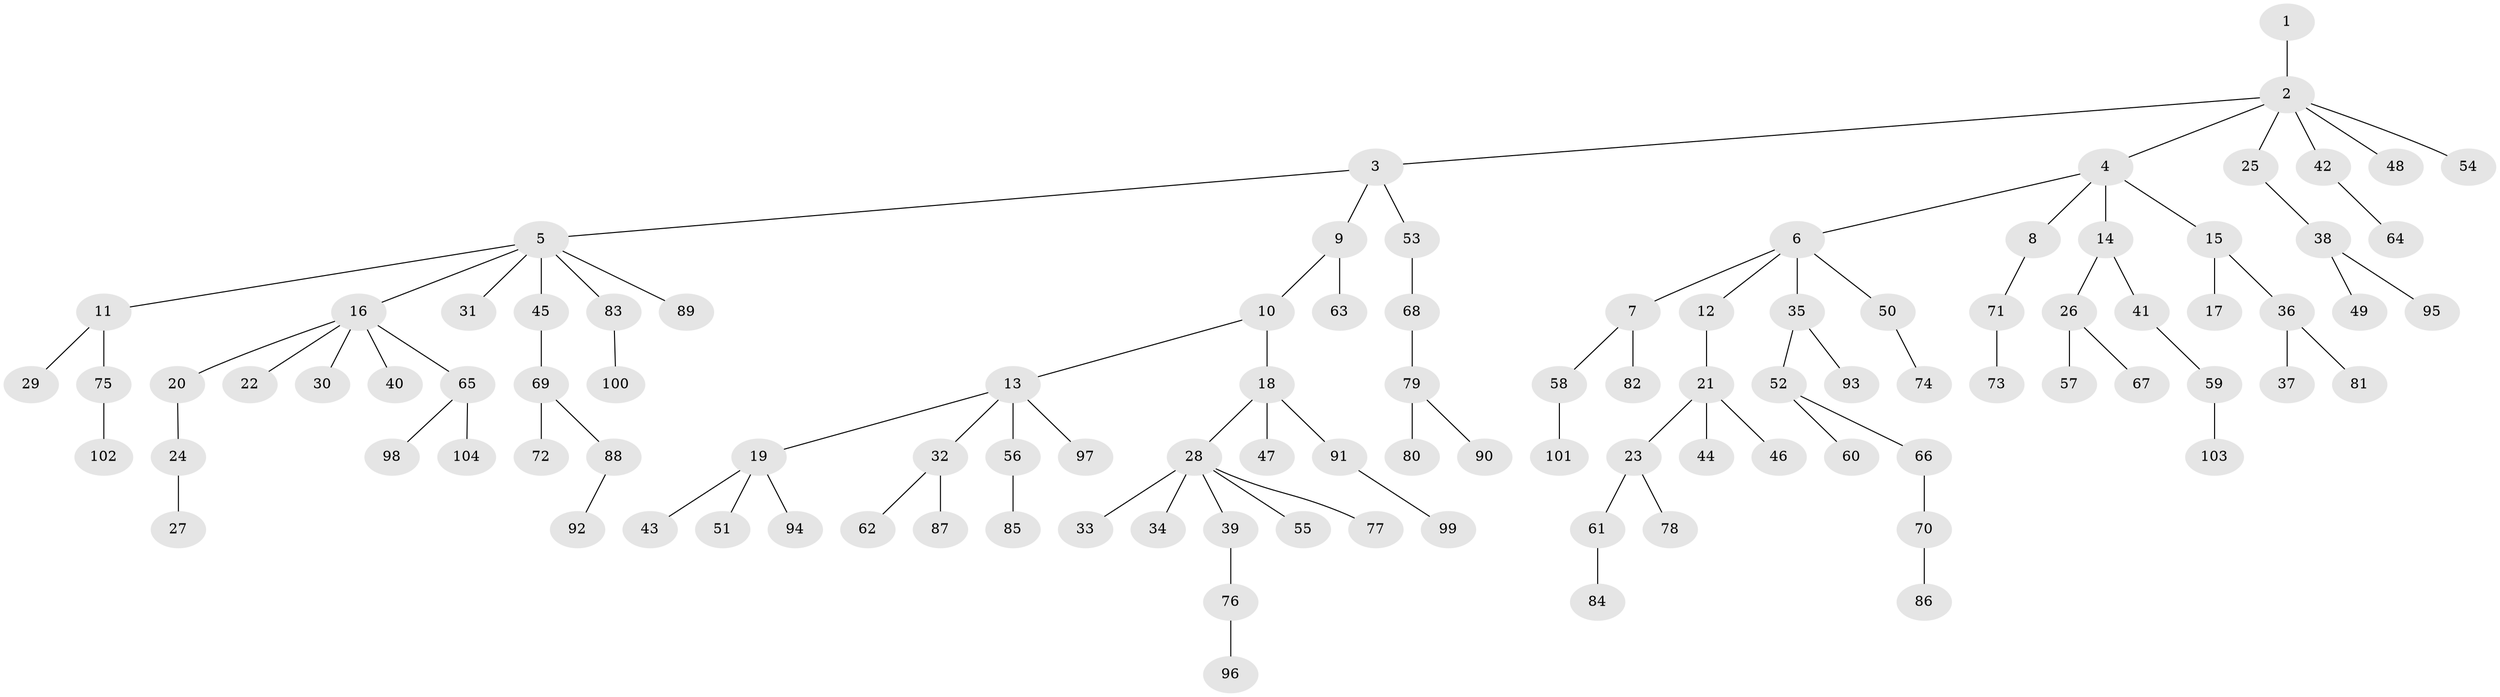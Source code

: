 // Generated by graph-tools (version 1.1) at 2025/11/02/27/25 16:11:27]
// undirected, 104 vertices, 103 edges
graph export_dot {
graph [start="1"]
  node [color=gray90,style=filled];
  1;
  2;
  3;
  4;
  5;
  6;
  7;
  8;
  9;
  10;
  11;
  12;
  13;
  14;
  15;
  16;
  17;
  18;
  19;
  20;
  21;
  22;
  23;
  24;
  25;
  26;
  27;
  28;
  29;
  30;
  31;
  32;
  33;
  34;
  35;
  36;
  37;
  38;
  39;
  40;
  41;
  42;
  43;
  44;
  45;
  46;
  47;
  48;
  49;
  50;
  51;
  52;
  53;
  54;
  55;
  56;
  57;
  58;
  59;
  60;
  61;
  62;
  63;
  64;
  65;
  66;
  67;
  68;
  69;
  70;
  71;
  72;
  73;
  74;
  75;
  76;
  77;
  78;
  79;
  80;
  81;
  82;
  83;
  84;
  85;
  86;
  87;
  88;
  89;
  90;
  91;
  92;
  93;
  94;
  95;
  96;
  97;
  98;
  99;
  100;
  101;
  102;
  103;
  104;
  1 -- 2;
  2 -- 3;
  2 -- 4;
  2 -- 25;
  2 -- 42;
  2 -- 48;
  2 -- 54;
  3 -- 5;
  3 -- 9;
  3 -- 53;
  4 -- 6;
  4 -- 8;
  4 -- 14;
  4 -- 15;
  5 -- 11;
  5 -- 16;
  5 -- 31;
  5 -- 45;
  5 -- 83;
  5 -- 89;
  6 -- 7;
  6 -- 12;
  6 -- 35;
  6 -- 50;
  7 -- 58;
  7 -- 82;
  8 -- 71;
  9 -- 10;
  9 -- 63;
  10 -- 13;
  10 -- 18;
  11 -- 29;
  11 -- 75;
  12 -- 21;
  13 -- 19;
  13 -- 32;
  13 -- 56;
  13 -- 97;
  14 -- 26;
  14 -- 41;
  15 -- 17;
  15 -- 36;
  16 -- 20;
  16 -- 22;
  16 -- 30;
  16 -- 40;
  16 -- 65;
  18 -- 28;
  18 -- 47;
  18 -- 91;
  19 -- 43;
  19 -- 51;
  19 -- 94;
  20 -- 24;
  21 -- 23;
  21 -- 44;
  21 -- 46;
  23 -- 61;
  23 -- 78;
  24 -- 27;
  25 -- 38;
  26 -- 57;
  26 -- 67;
  28 -- 33;
  28 -- 34;
  28 -- 39;
  28 -- 55;
  28 -- 77;
  32 -- 62;
  32 -- 87;
  35 -- 52;
  35 -- 93;
  36 -- 37;
  36 -- 81;
  38 -- 49;
  38 -- 95;
  39 -- 76;
  41 -- 59;
  42 -- 64;
  45 -- 69;
  50 -- 74;
  52 -- 60;
  52 -- 66;
  53 -- 68;
  56 -- 85;
  58 -- 101;
  59 -- 103;
  61 -- 84;
  65 -- 98;
  65 -- 104;
  66 -- 70;
  68 -- 79;
  69 -- 72;
  69 -- 88;
  70 -- 86;
  71 -- 73;
  75 -- 102;
  76 -- 96;
  79 -- 80;
  79 -- 90;
  83 -- 100;
  88 -- 92;
  91 -- 99;
}
